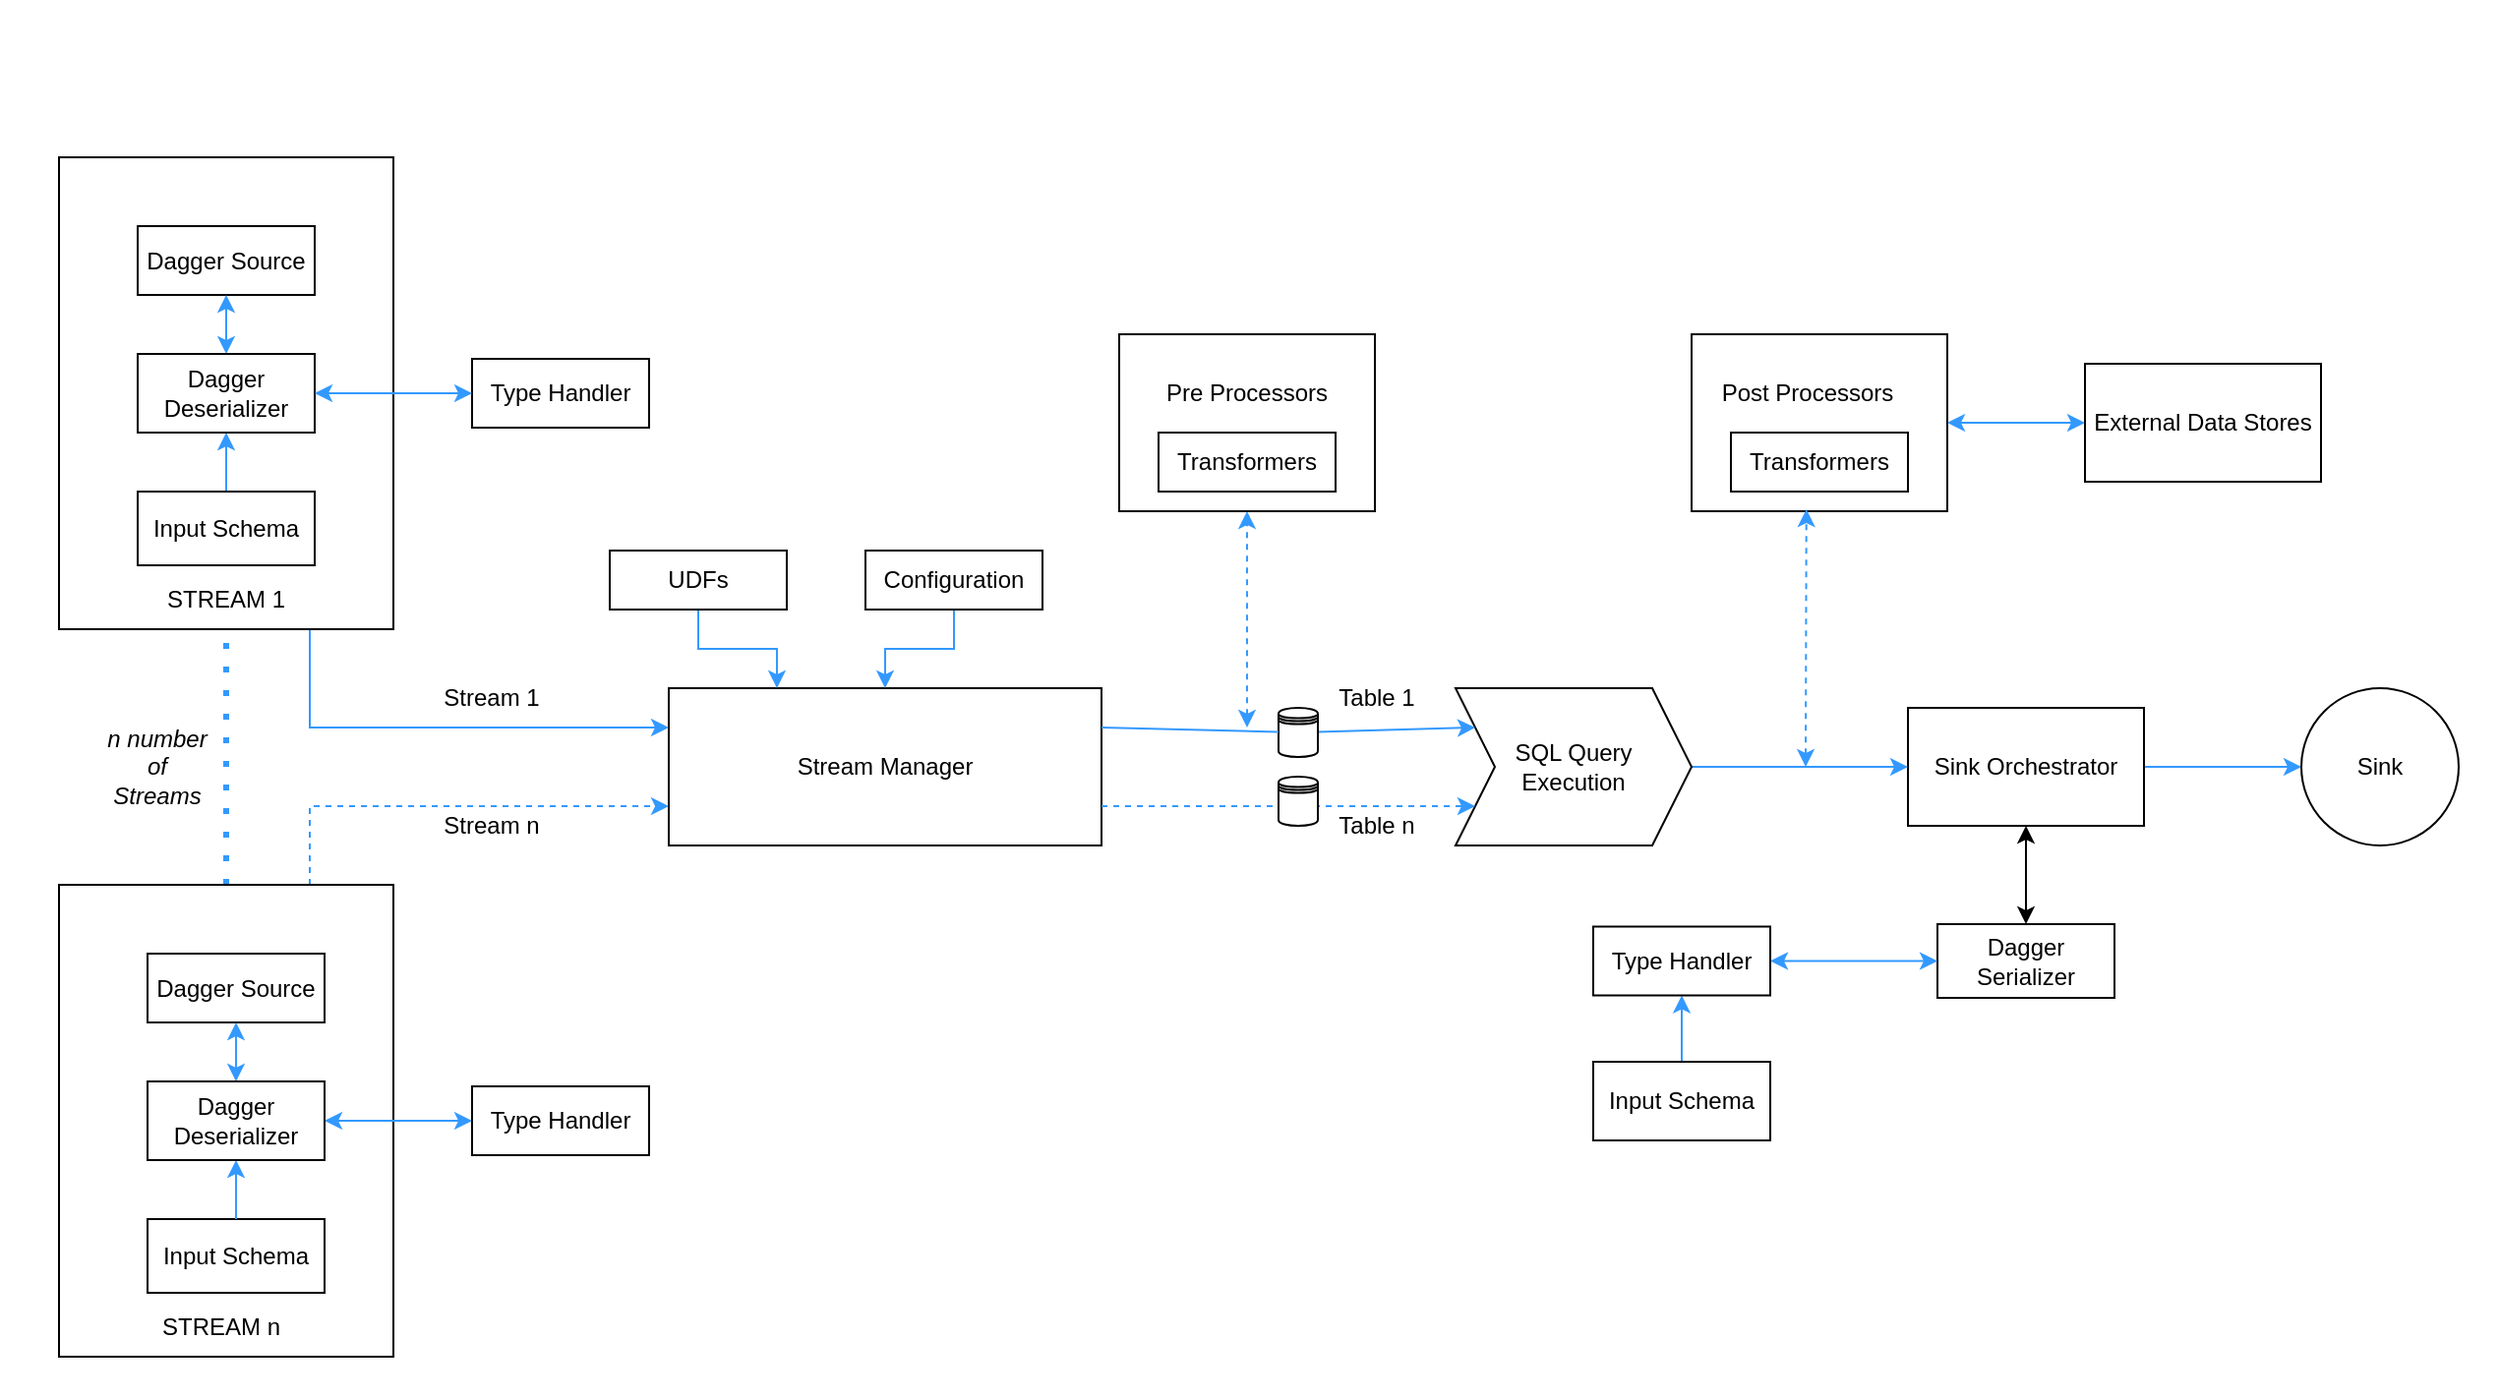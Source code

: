 <mxfile version="20.2.4" type="device"><diagram id="32BU7HLEHmr2d6a_Yymo" name="Page-1"><mxGraphModel dx="2013" dy="739" grid="1" gridSize="10" guides="1" tooltips="1" connect="1" arrows="1" fold="1" page="1" pageScale="1" pageWidth="827" pageHeight="1169" math="0" shadow="0"><root><mxCell id="0"/><mxCell id="1" parent="0"/><mxCell id="r_CeOJ0MC8oV8M4ACLz--1" value="" style="rounded=0;whiteSpace=wrap;html=1;labelBackgroundColor=none;fontSize=12;fontColor=#FF0000;strokeColor=none;strokeWidth=1;fillColor=#FFFFFF;" vertex="1" parent="1"><mxGeometry x="-220" y="170" width="1270" height="650" as="geometry"/></mxCell><mxCell id="r_CeOJ0MC8oV8M4ACLz--2" style="edgeStyle=orthogonalEdgeStyle;rounded=0;orthogonalLoop=1;jettySize=auto;html=1;exitX=0.75;exitY=1;exitDx=0;exitDy=0;entryX=0;entryY=0.25;entryDx=0;entryDy=0;fontSize=12;strokeWidth=1;strokeColor=#3399FF;" edge="1" parent="1" source="r_CeOJ0MC8oV8M4ACLz--35" target="r_CeOJ0MC8oV8M4ACLz--5"><mxGeometry relative="1" as="geometry"/></mxCell><mxCell id="r_CeOJ0MC8oV8M4ACLz--3" style="edgeStyle=orthogonalEdgeStyle;rounded=0;orthogonalLoop=1;jettySize=auto;html=1;entryX=0;entryY=0.75;entryDx=0;entryDy=0;fontSize=12;strokeWidth=1;dashed=1;exitX=0.75;exitY=0;exitDx=0;exitDy=0;strokeColor=#3399FF;" edge="1" parent="1" source="r_CeOJ0MC8oV8M4ACLz--46" target="r_CeOJ0MC8oV8M4ACLz--5"><mxGeometry relative="1" as="geometry"><mxPoint x="-60" y="520" as="sourcePoint"/></mxGeometry></mxCell><mxCell id="r_CeOJ0MC8oV8M4ACLz--4" value="" style="endArrow=none;dashed=1;html=1;dashPattern=1 3;strokeWidth=3;rounded=0;entryX=0.5;entryY=1;entryDx=0;entryDy=0;exitX=0.5;exitY=0;exitDx=0;exitDy=0;strokeColor=#3399FF;" edge="1" parent="1" source="r_CeOJ0MC8oV8M4ACLz--46" target="r_CeOJ0MC8oV8M4ACLz--35"><mxGeometry width="50" height="50" relative="1" as="geometry"><mxPoint x="-100" y="560" as="sourcePoint"/><mxPoint x="-100" y="460" as="targetPoint"/></mxGeometry></mxCell><mxCell id="r_CeOJ0MC8oV8M4ACLz--5" value="Stream Manager" style="rounded=0;whiteSpace=wrap;html=1;fontSize=12;" vertex="1" parent="1"><mxGeometry x="120" y="460" width="220" height="80" as="geometry"/></mxCell><mxCell id="r_CeOJ0MC8oV8M4ACLz--6" style="edgeStyle=orthogonalEdgeStyle;rounded=0;orthogonalLoop=1;jettySize=auto;html=1;exitX=0.5;exitY=1;exitDx=0;exitDy=0;entryX=0.25;entryY=0;entryDx=0;entryDy=0;fontSize=12;strokeWidth=1;strokeColor=#3399FF;" edge="1" parent="1" source="r_CeOJ0MC8oV8M4ACLz--7" target="r_CeOJ0MC8oV8M4ACLz--5"><mxGeometry relative="1" as="geometry"/></mxCell><mxCell id="r_CeOJ0MC8oV8M4ACLz--7" value="UDFs" style="rounded=0;whiteSpace=wrap;html=1;fontSize=12;" vertex="1" parent="1"><mxGeometry x="90" y="390" width="90" height="30" as="geometry"/></mxCell><mxCell id="r_CeOJ0MC8oV8M4ACLz--8" style="edgeStyle=orthogonalEdgeStyle;rounded=0;orthogonalLoop=1;jettySize=auto;html=1;fontSize=12;strokeWidth=1;strokeColor=#3399FF;" edge="1" parent="1" source="r_CeOJ0MC8oV8M4ACLz--9" target="r_CeOJ0MC8oV8M4ACLz--5"><mxGeometry relative="1" as="geometry"/></mxCell><mxCell id="r_CeOJ0MC8oV8M4ACLz--9" value="Configuration" style="rounded=0;whiteSpace=wrap;html=1;fontSize=12;" vertex="1" parent="1"><mxGeometry x="220" y="390" width="90" height="30" as="geometry"/></mxCell><mxCell id="r_CeOJ0MC8oV8M4ACLz--10" value="" style="group" vertex="1" connectable="0" parent="1"><mxGeometry x="349" y="280" width="130" height="90" as="geometry"/></mxCell><mxCell id="r_CeOJ0MC8oV8M4ACLz--11" value="" style="rounded=0;whiteSpace=wrap;html=1;fontSize=12;" vertex="1" parent="r_CeOJ0MC8oV8M4ACLz--10"><mxGeometry width="130" height="90" as="geometry"/></mxCell><mxCell id="r_CeOJ0MC8oV8M4ACLz--12" value="Transformers" style="rounded=0;whiteSpace=wrap;html=1;fontSize=12;" vertex="1" parent="r_CeOJ0MC8oV8M4ACLz--10"><mxGeometry x="20" y="50" width="90" height="30" as="geometry"/></mxCell><mxCell id="r_CeOJ0MC8oV8M4ACLz--13" value="Pre&amp;nbsp;Processors" style="text;html=1;strokeColor=none;fillColor=none;align=center;verticalAlign=middle;whiteSpace=wrap;rounded=0;fontSize=12;" vertex="1" parent="r_CeOJ0MC8oV8M4ACLz--10"><mxGeometry x="22" y="15" width="86" height="30" as="geometry"/></mxCell><mxCell id="r_CeOJ0MC8oV8M4ACLz--14" value="" style="group" vertex="1" connectable="0" parent="1"><mxGeometry x="640" y="280" width="130" height="90" as="geometry"/></mxCell><mxCell id="r_CeOJ0MC8oV8M4ACLz--15" value="" style="rounded=0;whiteSpace=wrap;html=1;fontSize=12;" vertex="1" parent="r_CeOJ0MC8oV8M4ACLz--14"><mxGeometry width="130" height="90" as="geometry"/></mxCell><mxCell id="r_CeOJ0MC8oV8M4ACLz--16" value="Transformers" style="rounded=0;whiteSpace=wrap;html=1;fontSize=12;" vertex="1" parent="r_CeOJ0MC8oV8M4ACLz--14"><mxGeometry x="20" y="50" width="90" height="30" as="geometry"/></mxCell><mxCell id="r_CeOJ0MC8oV8M4ACLz--17" value="Post Processors" style="text;html=1;strokeColor=none;fillColor=none;align=center;verticalAlign=middle;whiteSpace=wrap;rounded=0;fontSize=12;" vertex="1" parent="r_CeOJ0MC8oV8M4ACLz--14"><mxGeometry x="10" y="15" width="98" height="30" as="geometry"/></mxCell><mxCell id="r_CeOJ0MC8oV8M4ACLz--18" value="" style="endArrow=classic;startArrow=classic;html=1;rounded=0;fontSize=12;strokeWidth=1;exitX=1;exitY=0.5;exitDx=0;exitDy=0;entryX=0;entryY=0.5;entryDx=0;entryDy=0;strokeColor=#3399FF;" edge="1" parent="1" source="r_CeOJ0MC8oV8M4ACLz--15" target="r_CeOJ0MC8oV8M4ACLz--32"><mxGeometry width="50" height="50" relative="1" as="geometry"><mxPoint x="900" y="270" as="sourcePoint"/><mxPoint x="830" y="325" as="targetPoint"/></mxGeometry></mxCell><mxCell id="r_CeOJ0MC8oV8M4ACLz--19" style="edgeStyle=orthogonalEdgeStyle;rounded=0;orthogonalLoop=1;jettySize=auto;html=1;fontSize=12;strokeWidth=1;strokeColor=#3399FF;" edge="1" parent="1" source="r_CeOJ0MC8oV8M4ACLz--20" target="r_CeOJ0MC8oV8M4ACLz--21"><mxGeometry relative="1" as="geometry"/></mxCell><mxCell id="r_CeOJ0MC8oV8M4ACLz--20" value="Sink Orchestrator" style="rounded=0;whiteSpace=wrap;html=1;fontSize=12;" vertex="1" parent="1"><mxGeometry x="750" y="470" width="120" height="60" as="geometry"/></mxCell><mxCell id="r_CeOJ0MC8oV8M4ACLz--21" value="Sink" style="ellipse;whiteSpace=wrap;html=1;aspect=fixed;fontSize=12;" vertex="1" parent="1"><mxGeometry x="950" y="460" width="80" height="80" as="geometry"/></mxCell><mxCell id="r_CeOJ0MC8oV8M4ACLz--22" value="" style="endArrow=classic;html=1;rounded=0;fontSize=12;strokeWidth=1;startArrow=none;" edge="1" parent="1" source="r_CeOJ0MC8oV8M4ACLz--27"><mxGeometry relative="1" as="geometry"><mxPoint x="340" y="480" as="sourcePoint"/><mxPoint x="600" y="480" as="targetPoint"/></mxGeometry></mxCell><mxCell id="r_CeOJ0MC8oV8M4ACLz--23" value="&lt;font&gt;&lt;i&gt;n number of Streams&lt;/i&gt;&lt;/font&gt;" style="text;html=1;strokeColor=none;fillColor=none;align=center;verticalAlign=middle;whiteSpace=wrap;rounded=0;fontSize=12;fontColor=#000000;" vertex="1" parent="1"><mxGeometry x="-170" y="485" width="60" height="30" as="geometry"/></mxCell><mxCell id="r_CeOJ0MC8oV8M4ACLz--24" value="" style="endArrow=classic;startArrow=classic;html=1;rounded=0;dashed=1;fontSize=12;strokeWidth=1;entryX=0.5;entryY=1;entryDx=0;entryDy=0;strokeColor=#3399FF;" edge="1" parent="1" target="r_CeOJ0MC8oV8M4ACLz--11"><mxGeometry width="50" height="50" relative="1" as="geometry"><mxPoint x="414" y="480" as="sourcePoint"/><mxPoint x="430" y="390" as="targetPoint"/></mxGeometry></mxCell><mxCell id="r_CeOJ0MC8oV8M4ACLz--25" value="" style="endArrow=classic;startArrow=classic;html=1;rounded=0;dashed=1;fontSize=12;strokeWidth=1;entryX=0.449;entryY=0.989;entryDx=0;entryDy=0;entryPerimeter=0;strokeColor=#3399FF;" edge="1" parent="1" target="r_CeOJ0MC8oV8M4ACLz--15"><mxGeometry width="50" height="50" relative="1" as="geometry"><mxPoint x="698" y="500" as="sourcePoint"/><mxPoint x="740" y="370" as="targetPoint"/></mxGeometry></mxCell><mxCell id="r_CeOJ0MC8oV8M4ACLz--26" style="edgeStyle=orthogonalEdgeStyle;rounded=0;orthogonalLoop=1;jettySize=auto;html=1;entryX=0;entryY=0.5;entryDx=0;entryDy=0;fontSize=12;strokeWidth=1;strokeColor=#3399FF;" edge="1" parent="1" source="r_CeOJ0MC8oV8M4ACLz--27" target="r_CeOJ0MC8oV8M4ACLz--20"><mxGeometry relative="1" as="geometry"/></mxCell><mxCell id="r_CeOJ0MC8oV8M4ACLz--27" value="SQL Query &lt;br&gt;Execution" style="shape=step;perimeter=stepPerimeter;whiteSpace=wrap;html=1;fixedSize=1;fontSize=12;" vertex="1" parent="1"><mxGeometry x="520" y="460" width="120" height="80" as="geometry"/></mxCell><mxCell id="r_CeOJ0MC8oV8M4ACLz--28" value="" style="endArrow=classic;html=1;rounded=0;fontSize=12;strokeWidth=1;strokeColor=#3399FF;startArrow=none;" edge="1" parent="1" source="r_CeOJ0MC8oV8M4ACLz--61"><mxGeometry relative="1" as="geometry"><mxPoint x="340" y="480" as="sourcePoint"/><mxPoint x="530" y="480" as="targetPoint"/></mxGeometry></mxCell><mxCell id="r_CeOJ0MC8oV8M4ACLz--29" value="" style="endArrow=classic;html=1;rounded=0;fontSize=12;strokeWidth=1;exitX=1;exitY=0.75;exitDx=0;exitDy=0;dashed=1;strokeColor=#3399FF;" edge="1" parent="1" source="r_CeOJ0MC8oV8M4ACLz--5"><mxGeometry relative="1" as="geometry"><mxPoint x="350" y="490" as="sourcePoint"/><mxPoint x="530" y="520" as="targetPoint"/></mxGeometry></mxCell><mxCell id="r_CeOJ0MC8oV8M4ACLz--30" value="Table 1" style="text;html=1;strokeColor=none;fillColor=none;align=center;verticalAlign=middle;whiteSpace=wrap;rounded=0;fontSize=12;fontColor=#000000;" vertex="1" parent="1"><mxGeometry x="450" y="450" width="60" height="30" as="geometry"/></mxCell><mxCell id="r_CeOJ0MC8oV8M4ACLz--31" value="Table n" style="text;html=1;strokeColor=none;fillColor=none;align=center;verticalAlign=middle;whiteSpace=wrap;rounded=0;fontSize=12;fontColor=#000000;" vertex="1" parent="1"><mxGeometry x="450" y="515" width="60" height="30" as="geometry"/></mxCell><mxCell id="r_CeOJ0MC8oV8M4ACLz--32" value="External Data Stores" style="rounded=0;whiteSpace=wrap;html=1;fontSize=12;" vertex="1" parent="1"><mxGeometry x="840" y="295" width="120" height="60" as="geometry"/></mxCell><mxCell id="r_CeOJ0MC8oV8M4ACLz--33" value="" style="group" vertex="1" connectable="0" parent="1"><mxGeometry x="-190" y="110" width="180" height="330" as="geometry"/></mxCell><mxCell id="r_CeOJ0MC8oV8M4ACLz--34" value="" style="group" vertex="1" connectable="0" parent="r_CeOJ0MC8oV8M4ACLz--33"><mxGeometry y="80" width="170" height="240" as="geometry"/></mxCell><mxCell id="r_CeOJ0MC8oV8M4ACLz--35" value="" style="rounded=0;whiteSpace=wrap;html=1;fontSize=12;" vertex="1" parent="r_CeOJ0MC8oV8M4ACLz--34"><mxGeometry width="170" height="240" as="geometry"/></mxCell><mxCell id="r_CeOJ0MC8oV8M4ACLz--36" value="Dagger Source" style="rounded=0;whiteSpace=wrap;html=1;fontSize=12;fontColor=#000000;fillColor=#FFFFFF;" vertex="1" parent="r_CeOJ0MC8oV8M4ACLz--34"><mxGeometry x="40" y="35" width="90" height="35" as="geometry"/></mxCell><mxCell id="r_CeOJ0MC8oV8M4ACLz--66" style="edgeStyle=orthogonalEdgeStyle;rounded=0;orthogonalLoop=1;jettySize=auto;html=1;entryX=0.5;entryY=1;entryDx=0;entryDy=0;strokeColor=#3399FF;" edge="1" parent="r_CeOJ0MC8oV8M4ACLz--34" source="r_CeOJ0MC8oV8M4ACLz--37" target="r_CeOJ0MC8oV8M4ACLz--39"><mxGeometry relative="1" as="geometry"/></mxCell><mxCell id="r_CeOJ0MC8oV8M4ACLz--37" value="Input Schema" style="rounded=0;whiteSpace=wrap;html=1;fontSize=12;fontColor=#000000;fillColor=#FFFFFF;" vertex="1" parent="r_CeOJ0MC8oV8M4ACLz--34"><mxGeometry x="40" y="170" width="90" height="37.5" as="geometry"/></mxCell><mxCell id="r_CeOJ0MC8oV8M4ACLz--68" style="edgeStyle=orthogonalEdgeStyle;rounded=0;orthogonalLoop=1;jettySize=auto;html=1;entryX=0.5;entryY=1;entryDx=0;entryDy=0;fontColor=#3399FF;strokeColor=#3399FF;startArrow=classic" edge="1" parent="r_CeOJ0MC8oV8M4ACLz--34" source="r_CeOJ0MC8oV8M4ACLz--39" target="r_CeOJ0MC8oV8M4ACLz--36"><mxGeometry relative="1" as="geometry"/></mxCell><mxCell id="r_CeOJ0MC8oV8M4ACLz--39" value="Dagger Deserializer" style="rounded=0;whiteSpace=wrap;html=1;fontSize=12;fontColor=#000000;fillColor=#FFFFFF;" vertex="1" parent="r_CeOJ0MC8oV8M4ACLz--34"><mxGeometry x="40" y="100" width="90" height="40" as="geometry"/></mxCell><mxCell id="r_CeOJ0MC8oV8M4ACLz--40" value="STREAM 1" style="text;html=1;strokeColor=none;fillColor=none;align=center;verticalAlign=middle;whiteSpace=wrap;rounded=0;fontSize=12;" vertex="1" parent="r_CeOJ0MC8oV8M4ACLz--34"><mxGeometry x="50" y="210" width="70" height="30" as="geometry"/></mxCell><mxCell id="r_CeOJ0MC8oV8M4ACLz--41" value="Stream 1" style="text;html=1;strokeColor=none;fillColor=none;align=center;verticalAlign=middle;whiteSpace=wrap;rounded=0;fontSize=12;fontColor=#000000;" vertex="1" parent="1"><mxGeometry y="450" width="60" height="30" as="geometry"/></mxCell><mxCell id="r_CeOJ0MC8oV8M4ACLz--42" value="Stream n" style="text;html=1;strokeColor=none;fillColor=none;align=center;verticalAlign=middle;whiteSpace=wrap;rounded=0;fontSize=12;fontColor=#000000;" vertex="1" parent="1"><mxGeometry y="515" width="60" height="30" as="geometry"/></mxCell><mxCell id="r_CeOJ0MC8oV8M4ACLz--43" style="edgeStyle=orthogonalEdgeStyle;rounded=0;orthogonalLoop=1;jettySize=auto;html=1;entryX=0.5;entryY=1;entryDx=0;entryDy=0;fontSize=12;strokeWidth=1;exitX=0.5;exitY=0;exitDx=0;exitDy=0;strokeColor=#3399FF;" edge="1" parent="1" source="r_CeOJ0MC8oV8M4ACLz--60" target="r_CeOJ0MC8oV8M4ACLz--59"><mxGeometry relative="1" as="geometry"><mxPoint x="605" y="720" as="sourcePoint"/><mxPoint x="605" y="677.5" as="targetPoint"/></mxGeometry></mxCell><mxCell id="r_CeOJ0MC8oV8M4ACLz--46" value="" style="rounded=0;whiteSpace=wrap;html=1;fontSize=12;" vertex="1" parent="1"><mxGeometry x="-190" y="560" width="170" height="240" as="geometry"/></mxCell><mxCell id="r_CeOJ0MC8oV8M4ACLz--48" value="Dagger Source" style="rounded=0;whiteSpace=wrap;html=1;fontSize=12;fontColor=#000000;fillColor=#FFFFFF;" vertex="1" parent="1"><mxGeometry x="-145" y="595" width="90" height="35" as="geometry"/></mxCell><mxCell id="r_CeOJ0MC8oV8M4ACLz--49" value="Input Schema" style="rounded=0;whiteSpace=wrap;html=1;fontSize=12;fontColor=#000000;fillColor=#FFFFFF;" vertex="1" parent="1"><mxGeometry x="-145" y="730" width="90" height="37.5" as="geometry"/></mxCell><mxCell id="r_CeOJ0MC8oV8M4ACLz--50" style="edgeStyle=orthogonalEdgeStyle;rounded=0;orthogonalLoop=1;jettySize=auto;html=1;fontSize=12;strokeWidth=1;strokeColor=#3399FF;exitX=0.5;exitY=0;exitDx=0;exitDy=0;" edge="1" parent="1" source="r_CeOJ0MC8oV8M4ACLz--49" target="r_CeOJ0MC8oV8M4ACLz--51"><mxGeometry relative="1" as="geometry"/></mxCell><mxCell id="r_CeOJ0MC8oV8M4ACLz--69" style="edgeStyle=orthogonalEdgeStyle;rounded=0;orthogonalLoop=1;jettySize=auto;html=1;entryX=0.5;entryY=1;entryDx=0;entryDy=0;fontColor=#3399FF;strokeColor=#3399FF;startArrow=classic" edge="1" parent="1" source="r_CeOJ0MC8oV8M4ACLz--51" target="r_CeOJ0MC8oV8M4ACLz--48"><mxGeometry relative="1" as="geometry"/></mxCell><mxCell id="r_CeOJ0MC8oV8M4ACLz--70" style="edgeStyle=orthogonalEdgeStyle;rounded=0;orthogonalLoop=1;jettySize=auto;html=1;entryX=0;entryY=0.5;entryDx=0;entryDy=0;fontColor=#3399FF;strokeColor=#3399FF;startArrow=classic" edge="1" parent="1" source="r_CeOJ0MC8oV8M4ACLz--51" target="r_CeOJ0MC8oV8M4ACLz--54"><mxGeometry relative="1" as="geometry"/></mxCell><mxCell id="r_CeOJ0MC8oV8M4ACLz--51" value="Dagger Deserializer" style="rounded=0;whiteSpace=wrap;html=1;fontSize=12;fontColor=#000000;fillColor=#FFFFFF;" vertex="1" parent="1"><mxGeometry x="-145" y="660" width="90" height="40" as="geometry"/></mxCell><mxCell id="r_CeOJ0MC8oV8M4ACLz--52" value="STREAM n" style="text;html=1;strokeColor=none;fillColor=none;align=center;verticalAlign=middle;whiteSpace=wrap;rounded=0;fontSize=12;" vertex="1" parent="1"><mxGeometry x="-150" y="770" width="85" height="30" as="geometry"/></mxCell><mxCell id="r_CeOJ0MC8oV8M4ACLz--53" value="Type Handler" style="rounded=0;whiteSpace=wrap;html=1;fontSize=12;fontColor=#000000;fillColor=#FFFFFF;" vertex="1" parent="1"><mxGeometry x="20" y="292.5" width="90" height="35" as="geometry"/></mxCell><mxCell id="r_CeOJ0MC8oV8M4ACLz--54" value="Type Handler" style="rounded=0;whiteSpace=wrap;html=1;fontSize=12;fontColor=#000000;fillColor=#FFFFFF;" vertex="1" parent="1"><mxGeometry x="20" y="662.5" width="90" height="35" as="geometry"/></mxCell><mxCell id="r_CeOJ0MC8oV8M4ACLz--56" style="edgeStyle=orthogonalEdgeStyle;rounded=0;orthogonalLoop=1;jettySize=auto;html=1;entryX=0.5;entryY=1;entryDx=0;entryDy=0;fontSize=12;strokeWidth=1;startArrow=classic;" edge="1" parent="1" source="r_CeOJ0MC8oV8M4ACLz--57" target="r_CeOJ0MC8oV8M4ACLz--20"><mxGeometry relative="1" as="geometry"/></mxCell><mxCell id="r_CeOJ0MC8oV8M4ACLz--57" value="Dagger Serializer" style="rounded=0;whiteSpace=wrap;html=1;fontSize=12;fontColor=#000000;fillColor=#FFFFFF;" vertex="1" parent="1"><mxGeometry x="765" y="580" width="90" height="37.5" as="geometry"/></mxCell><mxCell id="r_CeOJ0MC8oV8M4ACLz--58" style="edgeStyle=orthogonalEdgeStyle;rounded=0;orthogonalLoop=1;jettySize=auto;html=1;entryX=0;entryY=0.5;entryDx=0;entryDy=0;fontSize=12;strokeWidth=1;startArrow=classic;strokeColor=#3399FF;" edge="1" parent="1" source="r_CeOJ0MC8oV8M4ACLz--59" target="r_CeOJ0MC8oV8M4ACLz--57"><mxGeometry relative="1" as="geometry"/></mxCell><mxCell id="r_CeOJ0MC8oV8M4ACLz--59" value="Type Handler" style="rounded=0;whiteSpace=wrap;html=1;fontSize=12;fontColor=#000000;fillColor=#FFFFFF;" vertex="1" parent="1"><mxGeometry x="590" y="581.25" width="90" height="35" as="geometry"/></mxCell><mxCell id="r_CeOJ0MC8oV8M4ACLz--60" value="Input Schema" style="rounded=0;whiteSpace=wrap;html=1;fontSize=12;fontColor=#000000;fillColor=#FFFFFF;" vertex="1" parent="1"><mxGeometry x="590" y="650" width="90" height="40" as="geometry"/></mxCell><mxCell id="r_CeOJ0MC8oV8M4ACLz--61" value="" style="shape=datastore;whiteSpace=wrap;html=1;labelBackgroundColor=none;fontSize=12;fontColor=#000000;strokeColor=default;strokeWidth=1;fillColor=#FFFFFF;" vertex="1" parent="1"><mxGeometry x="430" y="470" width="20" height="25" as="geometry"/></mxCell><mxCell id="r_CeOJ0MC8oV8M4ACLz--62" value="" style="endArrow=none;html=1;rounded=0;fontSize=12;strokeWidth=1;strokeColor=#3399FF;" edge="1" parent="1" target="r_CeOJ0MC8oV8M4ACLz--61"><mxGeometry relative="1" as="geometry"><mxPoint x="340" y="480" as="sourcePoint"/><mxPoint x="530" y="480" as="targetPoint"/></mxGeometry></mxCell><mxCell id="r_CeOJ0MC8oV8M4ACLz--63" value="" style="shape=datastore;whiteSpace=wrap;html=1;labelBackgroundColor=none;fontSize=12;fontColor=#000000;strokeColor=default;strokeWidth=1;fillColor=#FFFFFF;" vertex="1" parent="1"><mxGeometry x="430" y="505" width="20" height="25" as="geometry"/></mxCell><mxCell id="r_CeOJ0MC8oV8M4ACLz--67" style="edgeStyle=orthogonalEdgeStyle;rounded=0;orthogonalLoop=1;jettySize=auto;html=1;entryX=0;entryY=0.5;entryDx=0;entryDy=0;fontColor=#3399FF;strokeColor=#3399FF;startArrow=classic" edge="1" parent="1" source="r_CeOJ0MC8oV8M4ACLz--39" target="r_CeOJ0MC8oV8M4ACLz--53"><mxGeometry relative="1" as="geometry"/></mxCell></root></mxGraphModel></diagram></mxfile>